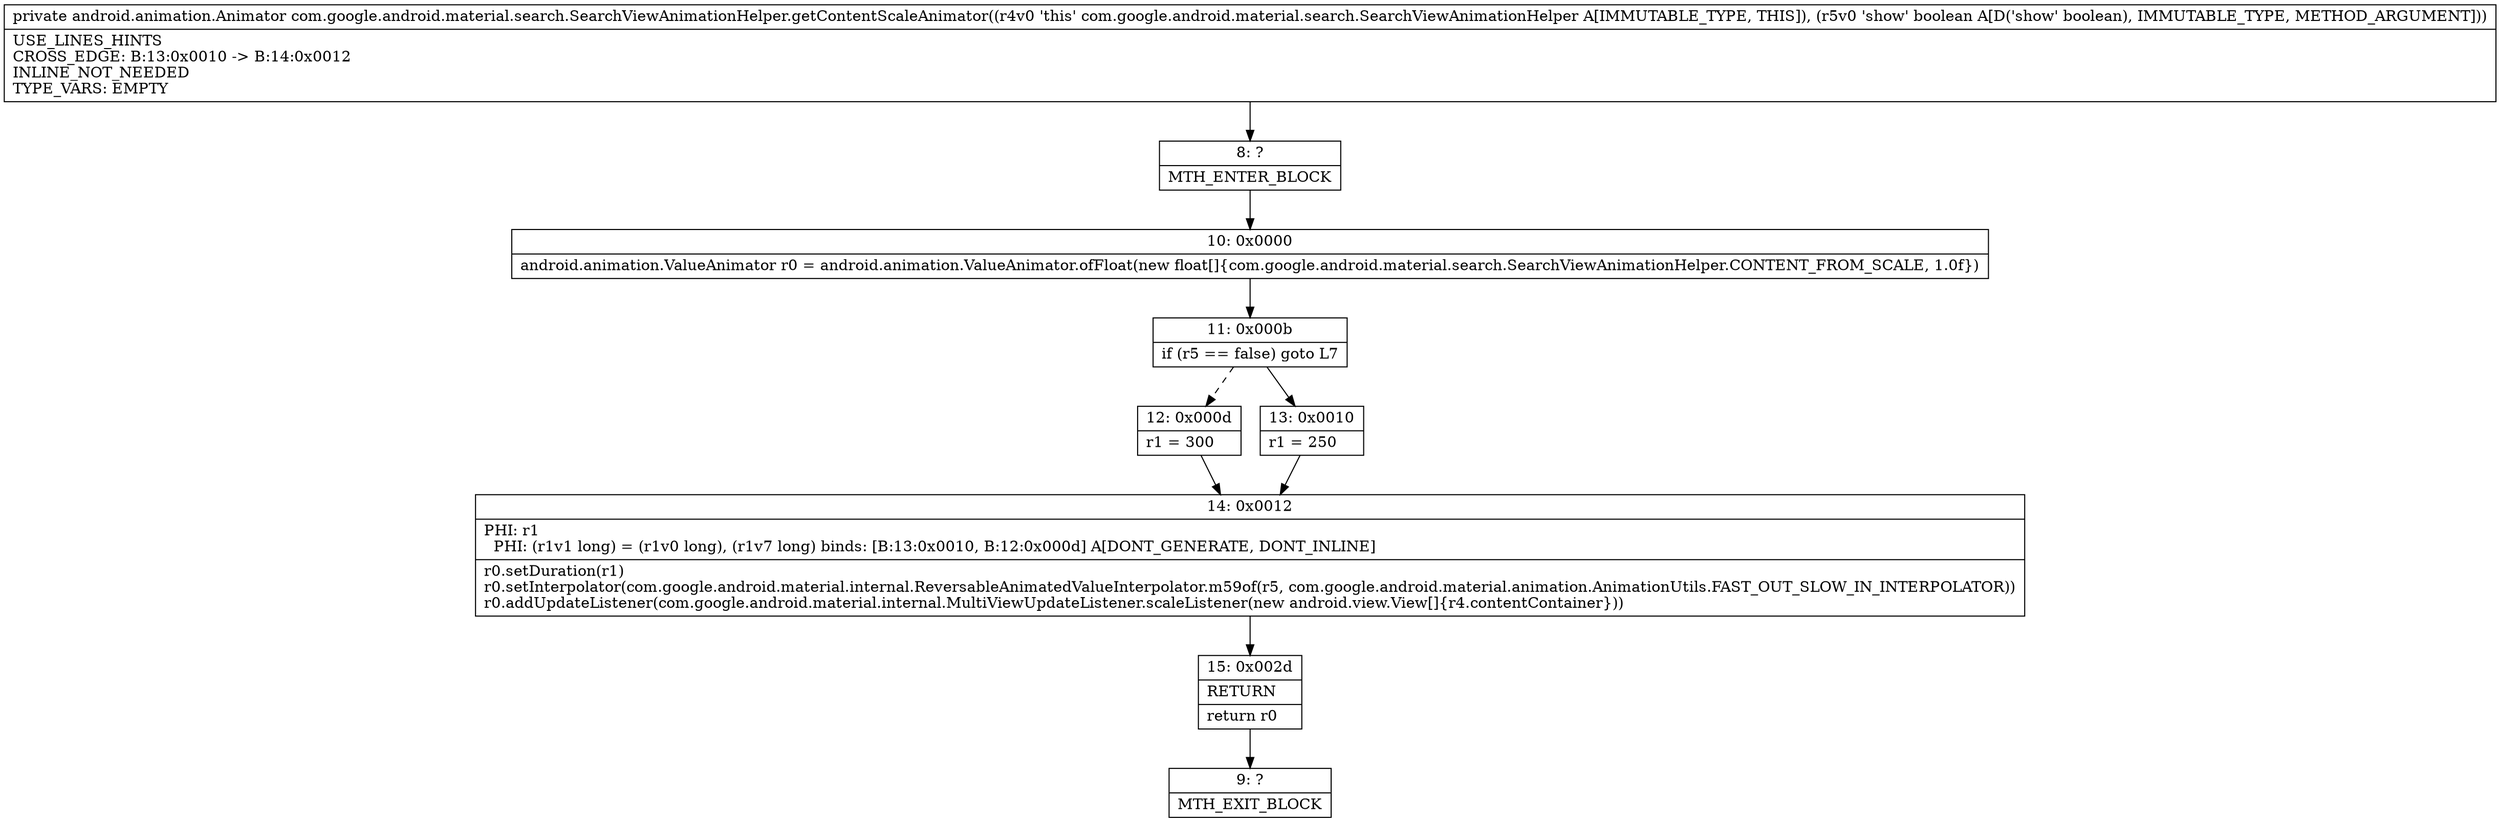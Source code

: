 digraph "CFG forcom.google.android.material.search.SearchViewAnimationHelper.getContentScaleAnimator(Z)Landroid\/animation\/Animator;" {
Node_8 [shape=record,label="{8\:\ ?|MTH_ENTER_BLOCK\l}"];
Node_10 [shape=record,label="{10\:\ 0x0000|android.animation.ValueAnimator r0 = android.animation.ValueAnimator.ofFloat(new float[]\{com.google.android.material.search.SearchViewAnimationHelper.CONTENT_FROM_SCALE, 1.0f\})\l}"];
Node_11 [shape=record,label="{11\:\ 0x000b|if (r5 == false) goto L7\l}"];
Node_12 [shape=record,label="{12\:\ 0x000d|r1 = 300\l}"];
Node_14 [shape=record,label="{14\:\ 0x0012|PHI: r1 \l  PHI: (r1v1 long) = (r1v0 long), (r1v7 long) binds: [B:13:0x0010, B:12:0x000d] A[DONT_GENERATE, DONT_INLINE]\l|r0.setDuration(r1)\lr0.setInterpolator(com.google.android.material.internal.ReversableAnimatedValueInterpolator.m59of(r5, com.google.android.material.animation.AnimationUtils.FAST_OUT_SLOW_IN_INTERPOLATOR))\lr0.addUpdateListener(com.google.android.material.internal.MultiViewUpdateListener.scaleListener(new android.view.View[]\{r4.contentContainer\}))\l}"];
Node_15 [shape=record,label="{15\:\ 0x002d|RETURN\l|return r0\l}"];
Node_9 [shape=record,label="{9\:\ ?|MTH_EXIT_BLOCK\l}"];
Node_13 [shape=record,label="{13\:\ 0x0010|r1 = 250\l}"];
MethodNode[shape=record,label="{private android.animation.Animator com.google.android.material.search.SearchViewAnimationHelper.getContentScaleAnimator((r4v0 'this' com.google.android.material.search.SearchViewAnimationHelper A[IMMUTABLE_TYPE, THIS]), (r5v0 'show' boolean A[D('show' boolean), IMMUTABLE_TYPE, METHOD_ARGUMENT]))  | USE_LINES_HINTS\lCROSS_EDGE: B:13:0x0010 \-\> B:14:0x0012\lINLINE_NOT_NEEDED\lTYPE_VARS: EMPTY\l}"];
MethodNode -> Node_8;Node_8 -> Node_10;
Node_10 -> Node_11;
Node_11 -> Node_12[style=dashed];
Node_11 -> Node_13;
Node_12 -> Node_14;
Node_14 -> Node_15;
Node_15 -> Node_9;
Node_13 -> Node_14;
}

